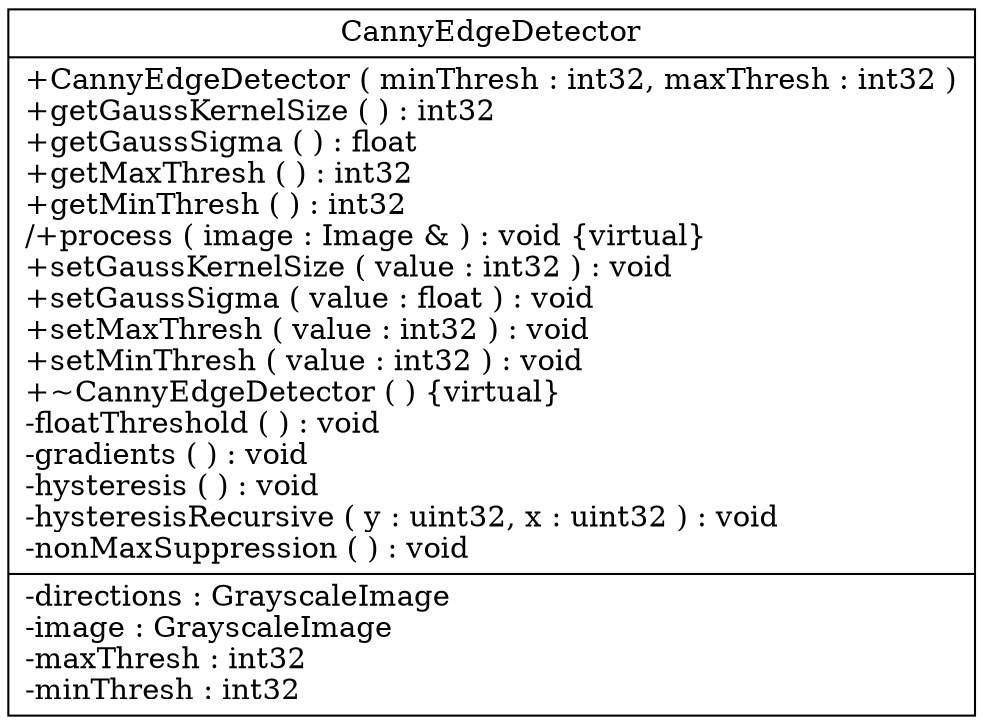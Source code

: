 digraph CannyEdgeDetector
{
graph [ rankdir="RL" ]
"d1/d15/class_canny_edge_detector" [ label="CannyEdgeDetector\n|+CannyEdgeDetector ( minThresh : int32, maxThresh : int32 )\l+getGaussKernelSize (  ) : int32\l+getGaussSigma (  ) : float\l+getMaxThresh (  ) : int32\l+getMinThresh (  ) : int32\l/+process ( image : Image & ) : void \{virtual\}\l+setGaussKernelSize ( value : int32 ) : void\l+setGaussSigma ( value : float ) : void\l+setMaxThresh ( value : int32 ) : void\l+setMinThresh ( value : int32 ) : void\l+~CannyEdgeDetector (  ) \{virtual\}\l-floatThreshold (  ) : void\l-gradients (  ) : void\l-hysteresis (  ) : void\l-hysteresisRecursive ( y : uint32, x : uint32 ) : void\l-nonMaxSuppression (  ) : void\l|-directions : GrayscaleImage\l-image : GrayscaleImage\l-maxThresh : int32\l-minThresh : int32\l" shape="record" ]
}
